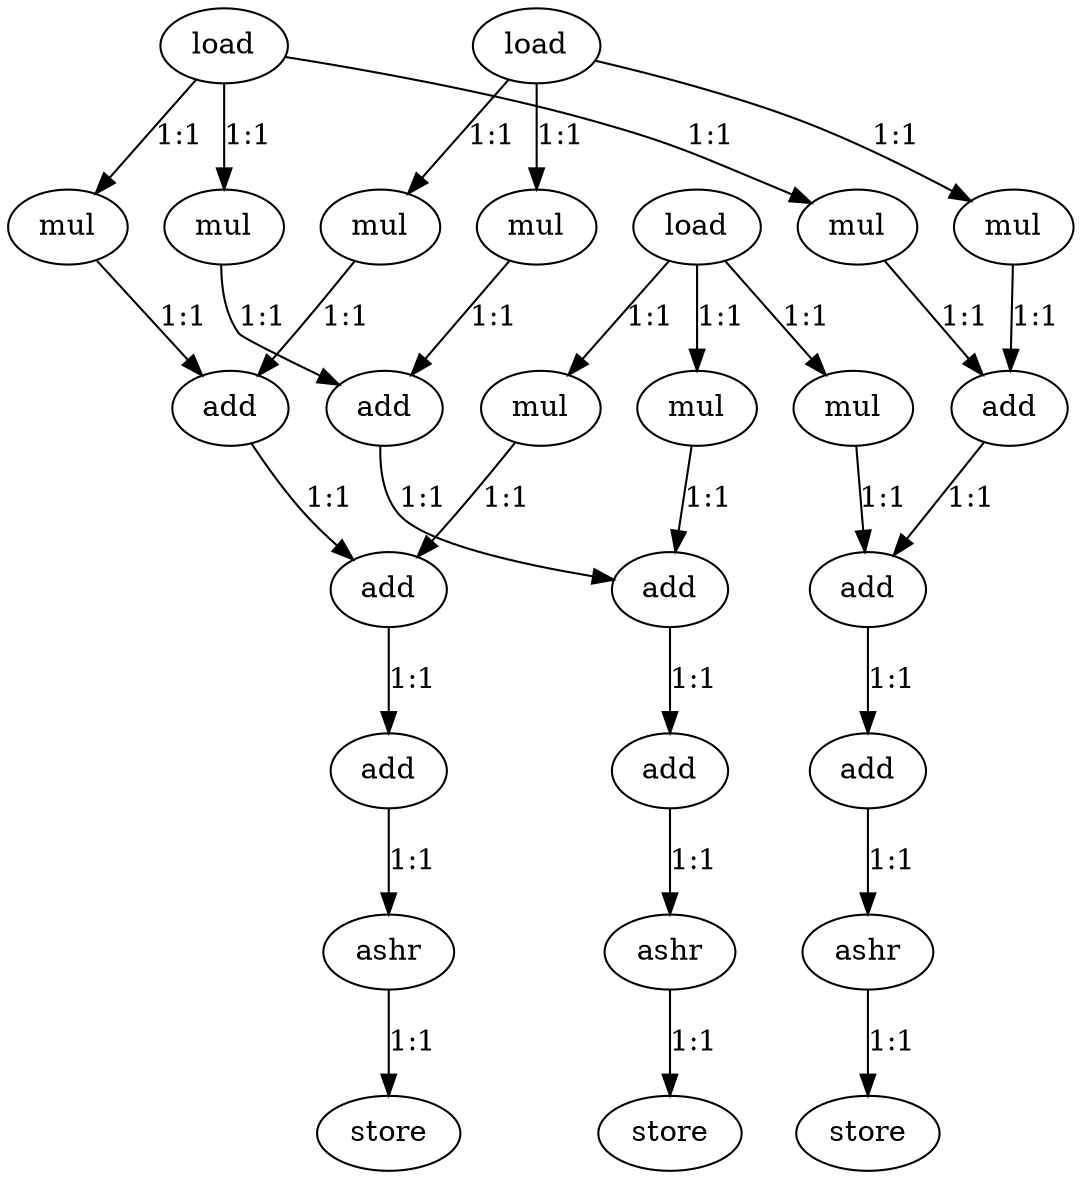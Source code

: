 digraph RGB2YIQ {
  0 [label="load"];
  1 [label="load"];
  2 [label="mul"];
  3 [label="mul"];
  4 [label="mul"];
  5 [label="mul"];
  6 [label="load"];
  7 [label="mul"];
  8 [label="mul"];
  9 [label="add"];
  10 [label="add"];
  11 [label="mul"];
  12 [label="mul"];
  13 [label="mul"];
  14 [label="add"];
  15 [label="add"];
  16 [label="add"];
  17 [label="add"];
  18 [label="add"];
  19 [label="add"];
  20 [label="add"];
  21 [label="ashr"];
  22 [label="ashr"];
  23 [label="ashr"];
  24 [label="store"];
  25 [label="store"];
  26 [label="store"];


  0->2 [label="1:1"];
  0->3 [label="1:1"];
  0->7 [label="1:1"];
  1->4 [label="1:1"];
  1->5 [label="1:1"];
  1->8 [label="1:1"];
  2->9 [label="1:1"];
  3->10 [label="1:1"];
  4->9 [label="1:1"];
  5->10 [label="1:1"];
  6->11 [label="1:1"];
  6->12 [label="1:1"];
  6->13 [label="1:1"];
  7->14 [label="1:1"];
  8->14 [label="1:1"];
  9->15 [label="1:1"];
  10->16 [label="1:1"];
  11->15 [label="1:1"];
  12->16 [label="1:1"];
  13->17 [label="1:1"];
  14->17 [label="1:1"];
  15->18 [label="1:1"];
  16->19 [label="1:1"];
  17->20 [label="1:1"];
  18->21 [label="1:1"];
  19->22 [label="1:1"];
  20->23 [label="1:1"];
  21->24 [label="1:1"];
  22->25 [label="1:1"];
  23->26 [label="1:1"];


}
